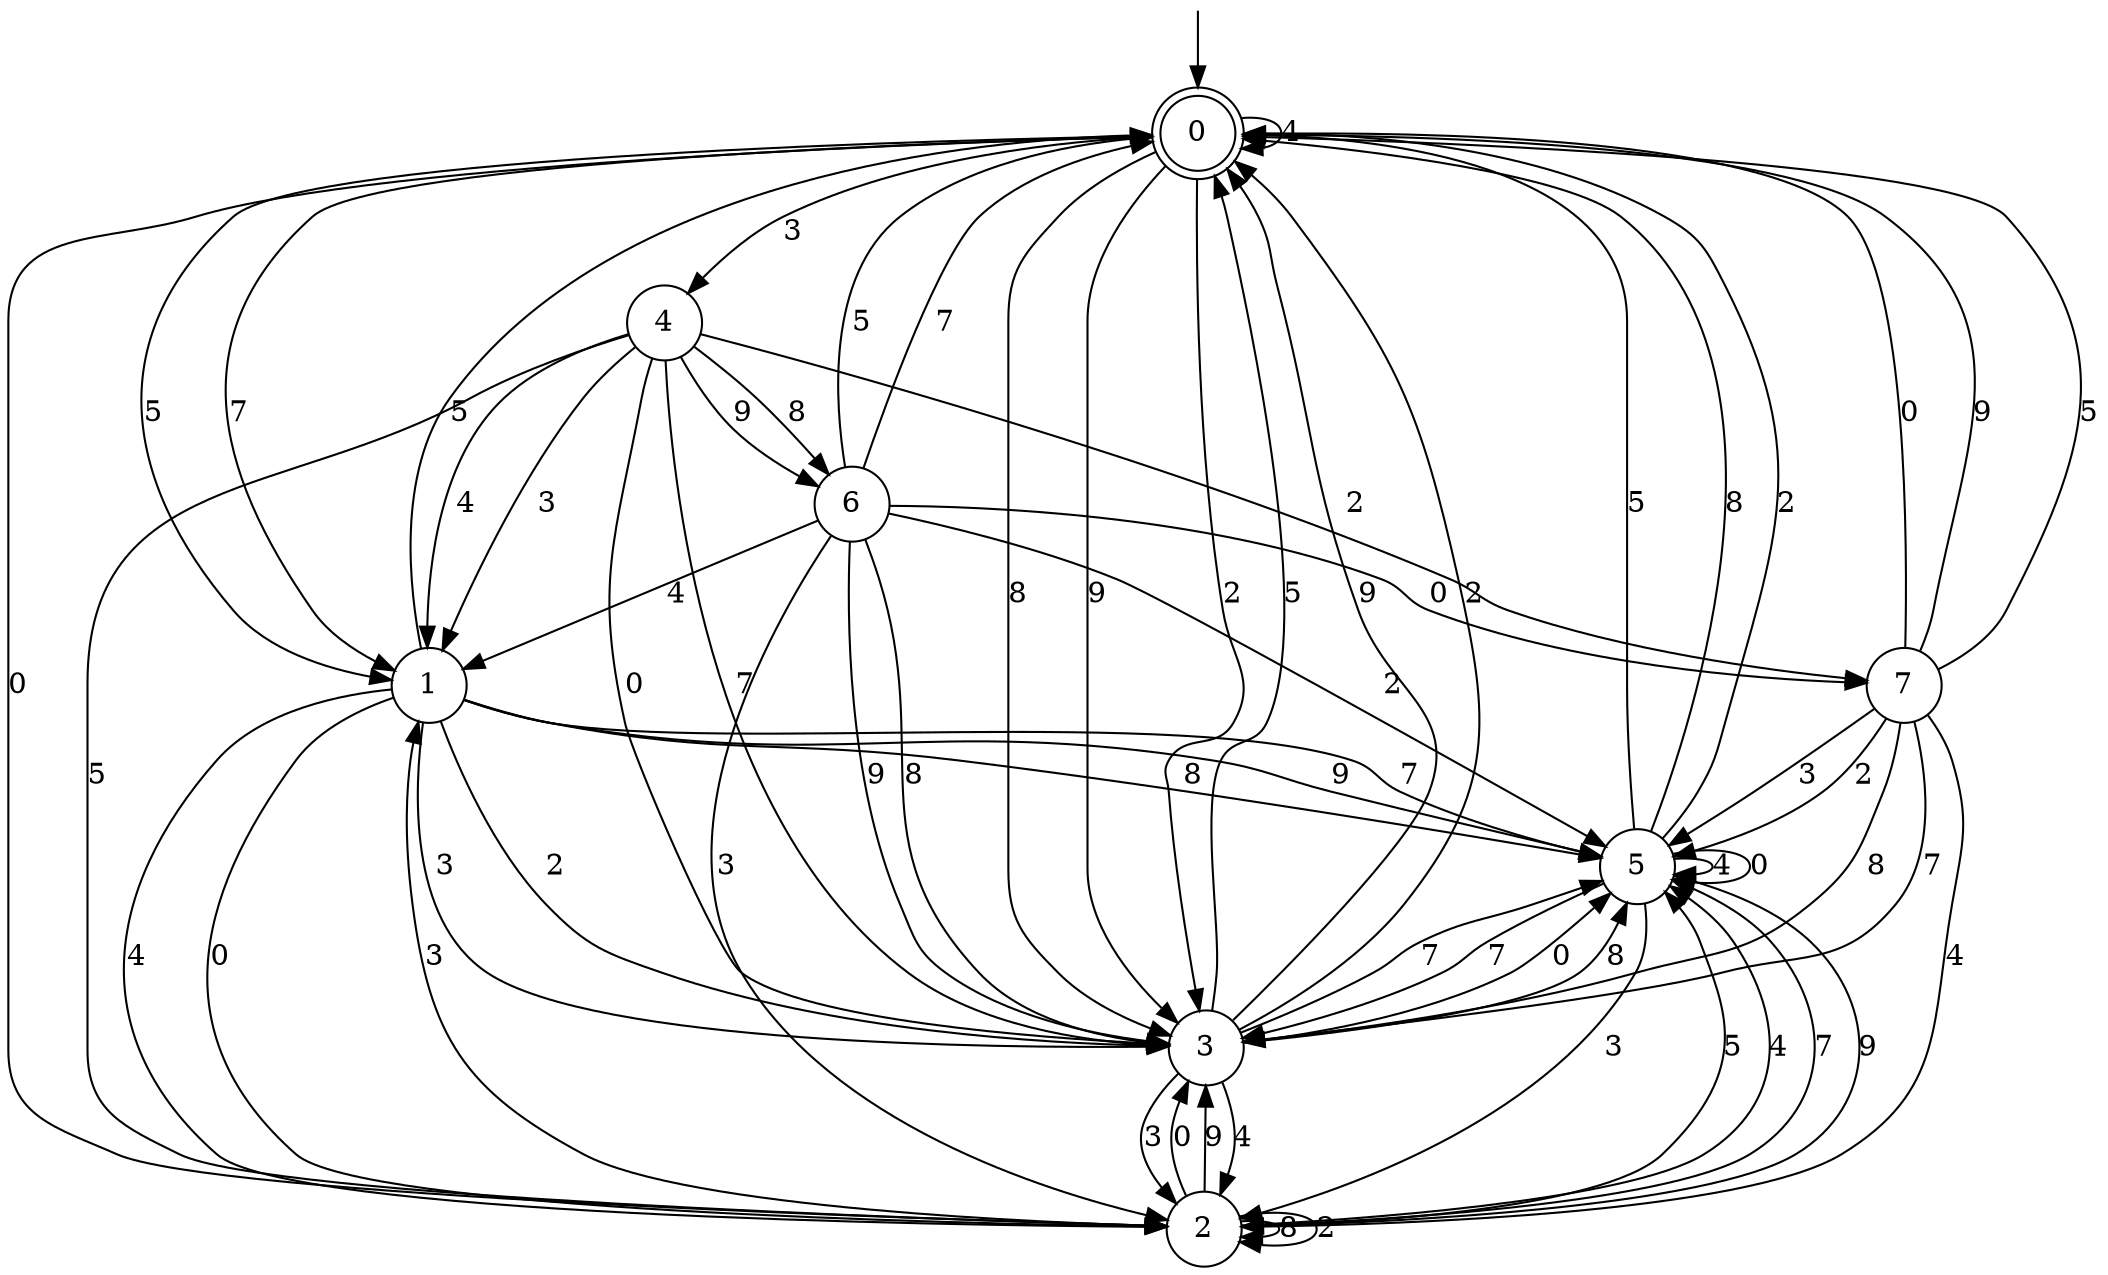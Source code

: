 digraph g {

	s0 [shape="doublecircle" label="0"];
	s1 [shape="circle" label="1"];
	s2 [shape="circle" label="2"];
	s3 [shape="circle" label="3"];
	s4 [shape="circle" label="4"];
	s5 [shape="circle" label="5"];
	s6 [shape="circle" label="6"];
	s7 [shape="circle" label="7"];
	s0 -> s1 [label="5"];
	s0 -> s0 [label="4"];
	s0 -> s2 [label="0"];
	s0 -> s3 [label="8"];
	s0 -> s4 [label="3"];
	s0 -> s3 [label="9"];
	s0 -> s1 [label="7"];
	s0 -> s3 [label="2"];
	s1 -> s0 [label="5"];
	s1 -> s2 [label="4"];
	s1 -> s2 [label="0"];
	s1 -> s5 [label="8"];
	s1 -> s3 [label="3"];
	s1 -> s5 [label="9"];
	s1 -> s5 [label="7"];
	s1 -> s3 [label="2"];
	s2 -> s5 [label="5"];
	s2 -> s5 [label="4"];
	s2 -> s3 [label="0"];
	s2 -> s2 [label="8"];
	s2 -> s1 [label="3"];
	s2 -> s3 [label="9"];
	s2 -> s5 [label="7"];
	s2 -> s2 [label="2"];
	s3 -> s0 [label="5"];
	s3 -> s2 [label="4"];
	s3 -> s5 [label="0"];
	s3 -> s5 [label="8"];
	s3 -> s2 [label="3"];
	s3 -> s0 [label="9"];
	s3 -> s5 [label="7"];
	s3 -> s0 [label="2"];
	s4 -> s2 [label="5"];
	s4 -> s1 [label="4"];
	s4 -> s3 [label="0"];
	s4 -> s6 [label="8"];
	s4 -> s1 [label="3"];
	s4 -> s6 [label="9"];
	s4 -> s3 [label="7"];
	s4 -> s7 [label="2"];
	s5 -> s0 [label="5"];
	s5 -> s5 [label="4"];
	s5 -> s5 [label="0"];
	s5 -> s0 [label="8"];
	s5 -> s2 [label="3"];
	s5 -> s2 [label="9"];
	s5 -> s3 [label="7"];
	s5 -> s0 [label="2"];
	s6 -> s0 [label="5"];
	s6 -> s1 [label="4"];
	s6 -> s7 [label="0"];
	s6 -> s3 [label="8"];
	s6 -> s2 [label="3"];
	s6 -> s3 [label="9"];
	s6 -> s0 [label="7"];
	s6 -> s5 [label="2"];
	s7 -> s0 [label="5"];
	s7 -> s2 [label="4"];
	s7 -> s0 [label="0"];
	s7 -> s3 [label="8"];
	s7 -> s5 [label="3"];
	s7 -> s0 [label="9"];
	s7 -> s3 [label="7"];
	s7 -> s5 [label="2"];

__start0 [label="" shape="none" width="0" height="0"];
__start0 -> s0;

}
